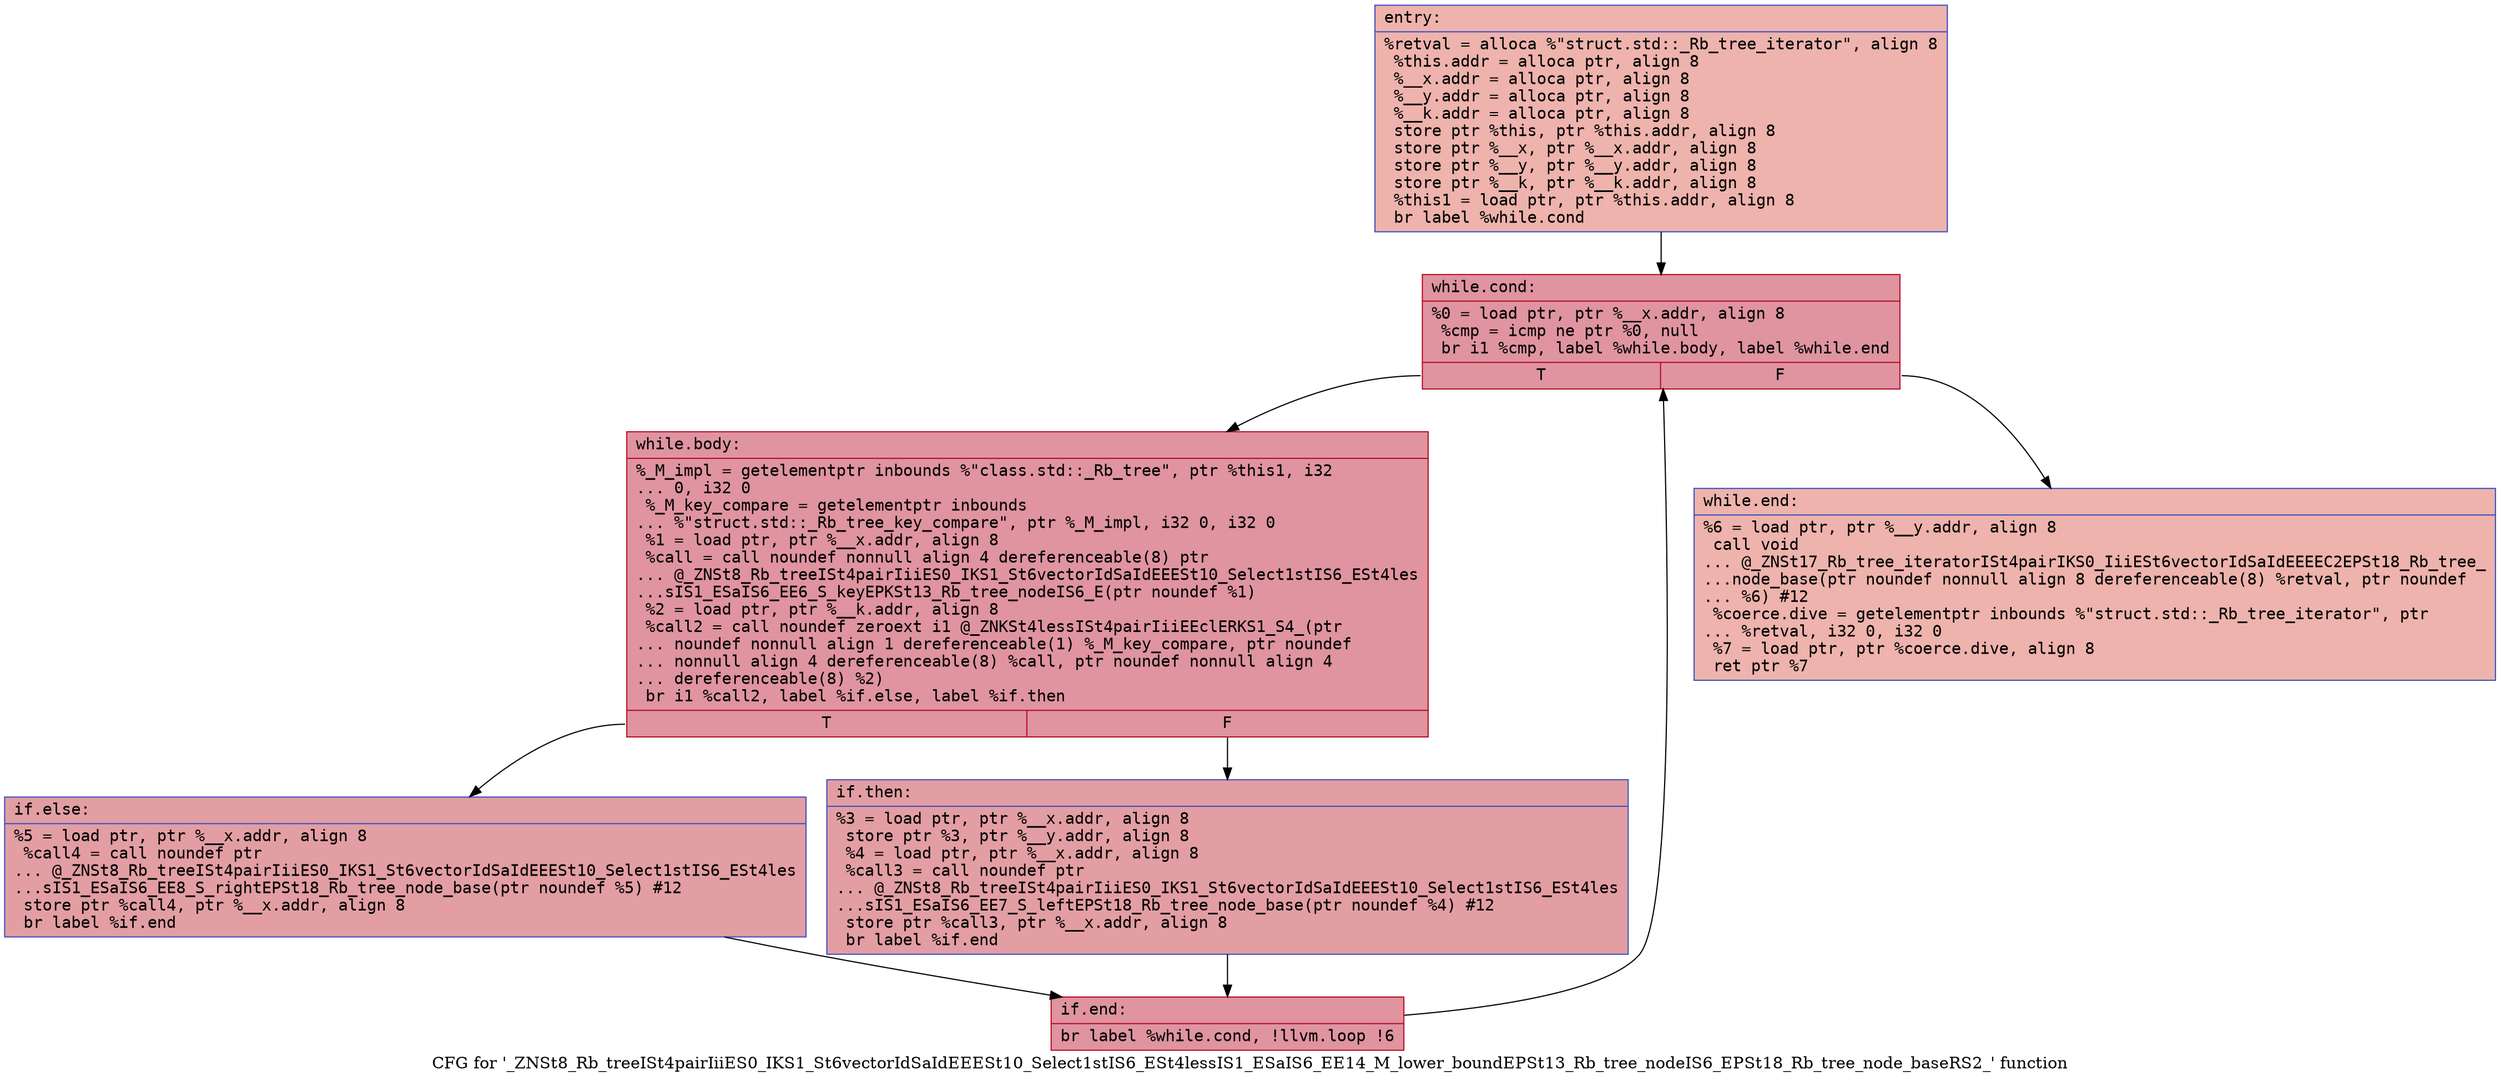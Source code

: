 digraph "CFG for '_ZNSt8_Rb_treeISt4pairIiiES0_IKS1_St6vectorIdSaIdEEESt10_Select1stIS6_ESt4lessIS1_ESaIS6_EE14_M_lower_boundEPSt13_Rb_tree_nodeIS6_EPSt18_Rb_tree_node_baseRS2_' function" {
	label="CFG for '_ZNSt8_Rb_treeISt4pairIiiES0_IKS1_St6vectorIdSaIdEEESt10_Select1stIS6_ESt4lessIS1_ESaIS6_EE14_M_lower_boundEPSt13_Rb_tree_nodeIS6_EPSt18_Rb_tree_node_baseRS2_' function";

	Node0x55e722dc39e0 [shape=record,color="#3d50c3ff", style=filled, fillcolor="#d6524470" fontname="Courier",label="{entry:\l|  %retval = alloca %\"struct.std::_Rb_tree_iterator\", align 8\l  %this.addr = alloca ptr, align 8\l  %__x.addr = alloca ptr, align 8\l  %__y.addr = alloca ptr, align 8\l  %__k.addr = alloca ptr, align 8\l  store ptr %this, ptr %this.addr, align 8\l  store ptr %__x, ptr %__x.addr, align 8\l  store ptr %__y, ptr %__y.addr, align 8\l  store ptr %__k, ptr %__k.addr, align 8\l  %this1 = load ptr, ptr %this.addr, align 8\l  br label %while.cond\l}"];
	Node0x55e722dc39e0 -> Node0x55e722dc4000[tooltip="entry -> while.cond\nProbability 100.00%" ];
	Node0x55e722dc4000 [shape=record,color="#b70d28ff", style=filled, fillcolor="#b70d2870" fontname="Courier",label="{while.cond:\l|  %0 = load ptr, ptr %__x.addr, align 8\l  %cmp = icmp ne ptr %0, null\l  br i1 %cmp, label %while.body, label %while.end\l|{<s0>T|<s1>F}}"];
	Node0x55e722dc4000:s0 -> Node0x55e722dc4330[tooltip="while.cond -> while.body\nProbability 96.88%" ];
	Node0x55e722dc4000:s1 -> Node0x55e722dc43b0[tooltip="while.cond -> while.end\nProbability 3.12%" ];
	Node0x55e722dc4330 [shape=record,color="#b70d28ff", style=filled, fillcolor="#b70d2870" fontname="Courier",label="{while.body:\l|  %_M_impl = getelementptr inbounds %\"class.std::_Rb_tree\", ptr %this1, i32\l... 0, i32 0\l  %_M_key_compare = getelementptr inbounds\l... %\"struct.std::_Rb_tree_key_compare\", ptr %_M_impl, i32 0, i32 0\l  %1 = load ptr, ptr %__x.addr, align 8\l  %call = call noundef nonnull align 4 dereferenceable(8) ptr\l... @_ZNSt8_Rb_treeISt4pairIiiES0_IKS1_St6vectorIdSaIdEEESt10_Select1stIS6_ESt4les\l...sIS1_ESaIS6_EE6_S_keyEPKSt13_Rb_tree_nodeIS6_E(ptr noundef %1)\l  %2 = load ptr, ptr %__k.addr, align 8\l  %call2 = call noundef zeroext i1 @_ZNKSt4lessISt4pairIiiEEclERKS1_S4_(ptr\l... noundef nonnull align 1 dereferenceable(1) %_M_key_compare, ptr noundef\l... nonnull align 4 dereferenceable(8) %call, ptr noundef nonnull align 4\l... dereferenceable(8) %2)\l  br i1 %call2, label %if.else, label %if.then\l|{<s0>T|<s1>F}}"];
	Node0x55e722dc4330:s0 -> Node0x55e722dc4a20[tooltip="while.body -> if.else\nProbability 50.00%" ];
	Node0x55e722dc4330:s1 -> Node0x55e722dc4a70[tooltip="while.body -> if.then\nProbability 50.00%" ];
	Node0x55e722dc4a70 [shape=record,color="#3d50c3ff", style=filled, fillcolor="#be242e70" fontname="Courier",label="{if.then:\l|  %3 = load ptr, ptr %__x.addr, align 8\l  store ptr %3, ptr %__y.addr, align 8\l  %4 = load ptr, ptr %__x.addr, align 8\l  %call3 = call noundef ptr\l... @_ZNSt8_Rb_treeISt4pairIiiES0_IKS1_St6vectorIdSaIdEEESt10_Select1stIS6_ESt4les\l...sIS1_ESaIS6_EE7_S_leftEPSt18_Rb_tree_node_base(ptr noundef %4) #12\l  store ptr %call3, ptr %__x.addr, align 8\l  br label %if.end\l}"];
	Node0x55e722dc4a70 -> Node0x55e722dc4e50[tooltip="if.then -> if.end\nProbability 100.00%" ];
	Node0x55e722dc4a20 [shape=record,color="#3d50c3ff", style=filled, fillcolor="#be242e70" fontname="Courier",label="{if.else:\l|  %5 = load ptr, ptr %__x.addr, align 8\l  %call4 = call noundef ptr\l... @_ZNSt8_Rb_treeISt4pairIiiES0_IKS1_St6vectorIdSaIdEEESt10_Select1stIS6_ESt4les\l...sIS1_ESaIS6_EE8_S_rightEPSt18_Rb_tree_node_base(ptr noundef %5) #12\l  store ptr %call4, ptr %__x.addr, align 8\l  br label %if.end\l}"];
	Node0x55e722dc4a20 -> Node0x55e722dc4e50[tooltip="if.else -> if.end\nProbability 100.00%" ];
	Node0x55e722dc4e50 [shape=record,color="#b70d28ff", style=filled, fillcolor="#b70d2870" fontname="Courier",label="{if.end:\l|  br label %while.cond, !llvm.loop !6\l}"];
	Node0x55e722dc4e50 -> Node0x55e722dc4000[tooltip="if.end -> while.cond\nProbability 100.00%" ];
	Node0x55e722dc43b0 [shape=record,color="#3d50c3ff", style=filled, fillcolor="#d6524470" fontname="Courier",label="{while.end:\l|  %6 = load ptr, ptr %__y.addr, align 8\l  call void\l... @_ZNSt17_Rb_tree_iteratorISt4pairIKS0_IiiESt6vectorIdSaIdEEEEC2EPSt18_Rb_tree_\l...node_base(ptr noundef nonnull align 8 dereferenceable(8) %retval, ptr noundef\l... %6) #12\l  %coerce.dive = getelementptr inbounds %\"struct.std::_Rb_tree_iterator\", ptr\l... %retval, i32 0, i32 0\l  %7 = load ptr, ptr %coerce.dive, align 8\l  ret ptr %7\l}"];
}
